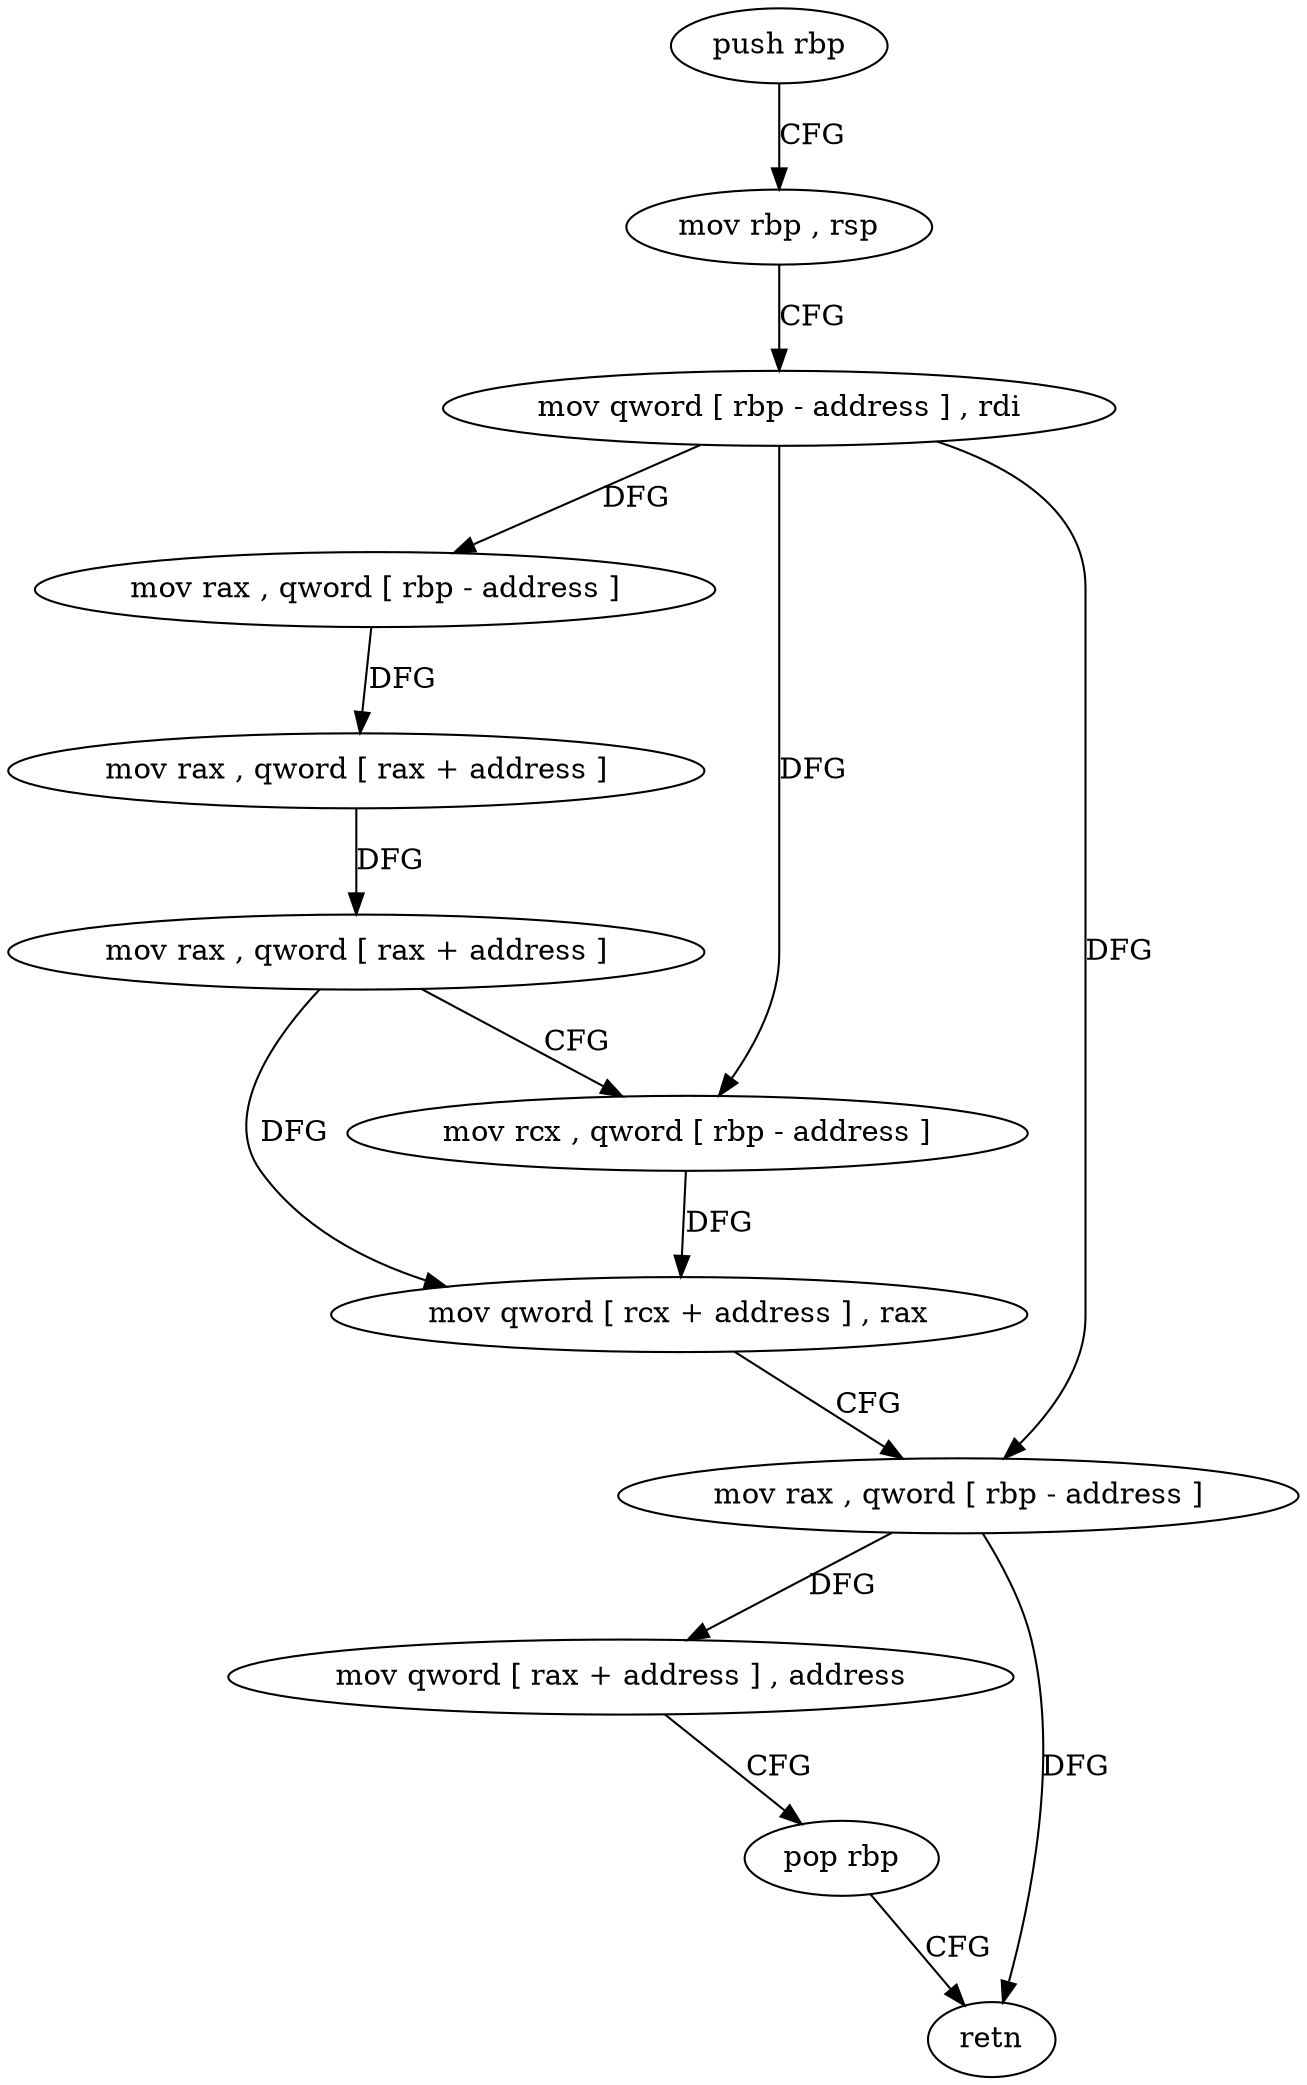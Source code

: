 digraph "func" {
"4207136" [label = "push rbp" ]
"4207137" [label = "mov rbp , rsp" ]
"4207140" [label = "mov qword [ rbp - address ] , rdi" ]
"4207144" [label = "mov rax , qword [ rbp - address ]" ]
"4207148" [label = "mov rax , qword [ rax + address ]" ]
"4207152" [label = "mov rax , qword [ rax + address ]" ]
"4207156" [label = "mov rcx , qword [ rbp - address ]" ]
"4207160" [label = "mov qword [ rcx + address ] , rax" ]
"4207164" [label = "mov rax , qword [ rbp - address ]" ]
"4207168" [label = "mov qword [ rax + address ] , address" ]
"4207176" [label = "pop rbp" ]
"4207177" [label = "retn" ]
"4207136" -> "4207137" [ label = "CFG" ]
"4207137" -> "4207140" [ label = "CFG" ]
"4207140" -> "4207144" [ label = "DFG" ]
"4207140" -> "4207156" [ label = "DFG" ]
"4207140" -> "4207164" [ label = "DFG" ]
"4207144" -> "4207148" [ label = "DFG" ]
"4207148" -> "4207152" [ label = "DFG" ]
"4207152" -> "4207156" [ label = "CFG" ]
"4207152" -> "4207160" [ label = "DFG" ]
"4207156" -> "4207160" [ label = "DFG" ]
"4207160" -> "4207164" [ label = "CFG" ]
"4207164" -> "4207168" [ label = "DFG" ]
"4207164" -> "4207177" [ label = "DFG" ]
"4207168" -> "4207176" [ label = "CFG" ]
"4207176" -> "4207177" [ label = "CFG" ]
}
